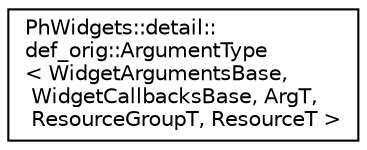 digraph "Graphical Class Hierarchy"
{
  edge [fontname="Helvetica",fontsize="10",labelfontname="Helvetica",labelfontsize="10"];
  node [fontname="Helvetica",fontsize="10",shape=record];
  rankdir="LR";
  Node0 [label="PhWidgets::detail::\ldef_orig::ArgumentType\l\< WidgetArgumentsBase,\l WidgetCallbacksBase, ArgT,\l ResourceGroupT, ResourceT \>",height=0.2,width=0.4,color="black", fillcolor="white", style="filled",URL="$struct_ph_widgets_1_1detail_1_1def__orig_1_1_argument_type_3_01_widget_arguments_base_00_01_widg6fafa92cbb3989ed930b8d17340074de.html"];
}
